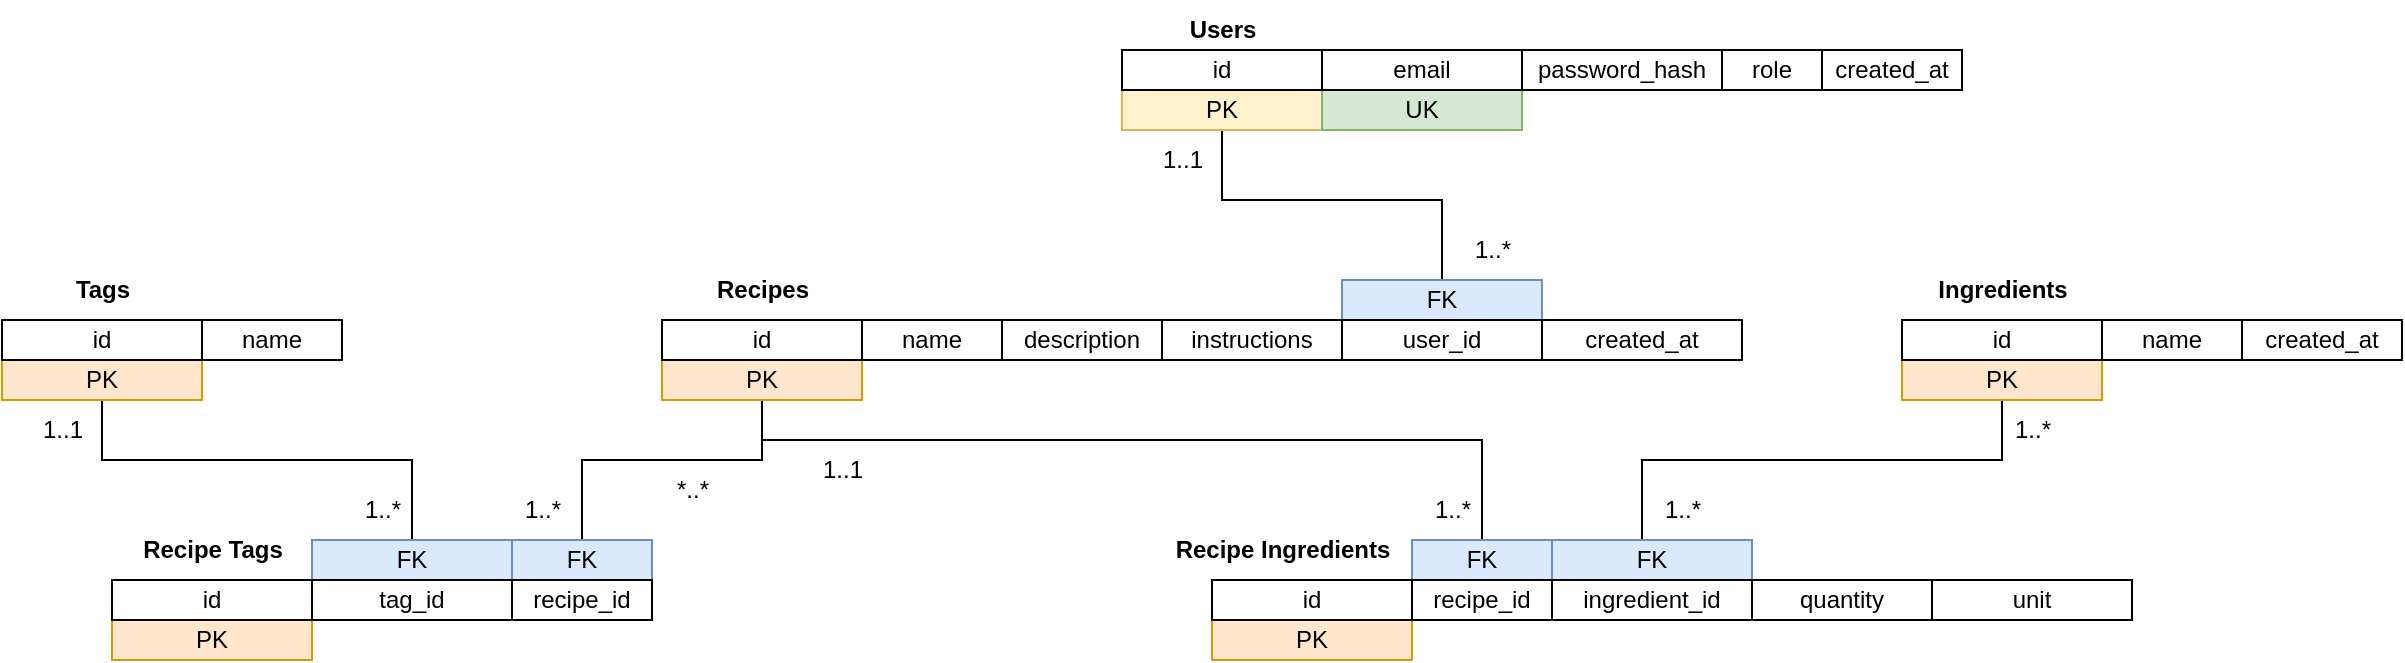<mxfile version="25.0.2">
  <diagram id="xjiMPCJmCKsS9bniRQYr" name="Page-1">
    <mxGraphModel dx="2284" dy="844" grid="1" gridSize="10" guides="1" tooltips="1" connect="1" arrows="1" fold="1" page="1" pageScale="1" pageWidth="850" pageHeight="1100" math="0" shadow="0">
      <root>
        <mxCell id="0" />
        <mxCell id="1" parent="0" />
        <mxCell id="C3ihfxnHclHUscpNAP-a-1" value="&lt;b&gt;Ingredients&lt;/b&gt;" style="text;html=1;align=center;verticalAlign=middle;resizable=0;points=[];autosize=1;strokeColor=none;fillColor=none;" vertex="1" parent="1">
          <mxGeometry x="655" y="210" width="90" height="30" as="geometry" />
        </mxCell>
        <mxCell id="C3ihfxnHclHUscpNAP-a-6" value="&lt;b&gt;Recipes&lt;/b&gt;" style="text;html=1;align=center;verticalAlign=middle;resizable=0;points=[];autosize=1;strokeColor=none;fillColor=none;" vertex="1" parent="1">
          <mxGeometry x="45" y="210" width="70" height="30" as="geometry" />
        </mxCell>
        <mxCell id="C3ihfxnHclHUscpNAP-a-7" value="Users" style="text;html=1;align=center;verticalAlign=middle;resizable=0;points=[];autosize=1;strokeColor=none;fillColor=none;fontStyle=1" vertex="1" parent="1">
          <mxGeometry x="285" y="80" width="50" height="30" as="geometry" />
        </mxCell>
        <mxCell id="C3ihfxnHclHUscpNAP-a-24" style="edgeStyle=orthogonalEdgeStyle;rounded=0;orthogonalLoop=1;jettySize=auto;html=1;entryX=0.5;entryY=0;entryDx=0;entryDy=0;endArrow=none;endFill=0;" edge="1" parent="1" source="C3ihfxnHclHUscpNAP-a-8" target="C3ihfxnHclHUscpNAP-a-22">
          <mxGeometry relative="1" as="geometry">
            <Array as="points">
              <mxPoint x="310" y="180" />
              <mxPoint x="420" y="180" />
            </Array>
          </mxGeometry>
        </mxCell>
        <mxCell id="C3ihfxnHclHUscpNAP-a-8" value="PK" style="rounded=0;whiteSpace=wrap;html=1;fillColor=#fff2cc;strokeColor=#d6b656;" vertex="1" parent="1">
          <mxGeometry x="260" y="125" width="100" height="20" as="geometry" />
        </mxCell>
        <mxCell id="C3ihfxnHclHUscpNAP-a-9" value="UK" style="rounded=0;whiteSpace=wrap;html=1;fillColor=#d5e8d4;strokeColor=#82b366;" vertex="1" parent="1">
          <mxGeometry x="360" y="125" width="100" height="20" as="geometry" />
        </mxCell>
        <mxCell id="C3ihfxnHclHUscpNAP-a-10" value="id" style="rounded=0;whiteSpace=wrap;html=1;" vertex="1" parent="1">
          <mxGeometry x="260" y="105" width="100" height="20" as="geometry" />
        </mxCell>
        <mxCell id="C3ihfxnHclHUscpNAP-a-11" value="email" style="rounded=0;whiteSpace=wrap;html=1;" vertex="1" parent="1">
          <mxGeometry x="360" y="105" width="100" height="20" as="geometry" />
        </mxCell>
        <mxCell id="C3ihfxnHclHUscpNAP-a-13" value="password_hash" style="rounded=0;whiteSpace=wrap;html=1;" vertex="1" parent="1">
          <mxGeometry x="460" y="105" width="100" height="20" as="geometry" />
        </mxCell>
        <mxCell id="C3ihfxnHclHUscpNAP-a-14" value="role" style="rounded=0;whiteSpace=wrap;html=1;" vertex="1" parent="1">
          <mxGeometry x="560" y="105" width="50" height="20" as="geometry" />
        </mxCell>
        <mxCell id="C3ihfxnHclHUscpNAP-a-15" value="created_at" style="rounded=0;whiteSpace=wrap;html=1;" vertex="1" parent="1">
          <mxGeometry x="610" y="105" width="70" height="20" as="geometry" />
        </mxCell>
        <mxCell id="C3ihfxnHclHUscpNAP-a-41" style="edgeStyle=orthogonalEdgeStyle;rounded=0;orthogonalLoop=1;jettySize=auto;html=1;entryX=0.5;entryY=0;entryDx=0;entryDy=0;endArrow=none;endFill=0;" edge="1" parent="1" source="C3ihfxnHclHUscpNAP-a-16" target="C3ihfxnHclHUscpNAP-a-38">
          <mxGeometry relative="1" as="geometry">
            <Array as="points">
              <mxPoint x="80" y="300" />
              <mxPoint x="440" y="300" />
            </Array>
          </mxGeometry>
        </mxCell>
        <mxCell id="C3ihfxnHclHUscpNAP-a-74" style="edgeStyle=orthogonalEdgeStyle;rounded=0;orthogonalLoop=1;jettySize=auto;html=1;endArrow=none;endFill=0;" edge="1" parent="1" source="C3ihfxnHclHUscpNAP-a-16" target="C3ihfxnHclHUscpNAP-a-68">
          <mxGeometry relative="1" as="geometry">
            <Array as="points">
              <mxPoint x="80" y="310" />
              <mxPoint x="-10" y="310" />
            </Array>
          </mxGeometry>
        </mxCell>
        <mxCell id="C3ihfxnHclHUscpNAP-a-16" value="PK" style="rounded=0;whiteSpace=wrap;html=1;fillColor=#ffe6cc;strokeColor=#d79b00;" vertex="1" parent="1">
          <mxGeometry x="30" y="260" width="100" height="20" as="geometry" />
        </mxCell>
        <mxCell id="C3ihfxnHclHUscpNAP-a-5" value="id" style="rounded=0;whiteSpace=wrap;html=1;" vertex="1" parent="1">
          <mxGeometry x="30" y="240" width="100" height="20" as="geometry" />
        </mxCell>
        <mxCell id="C3ihfxnHclHUscpNAP-a-17" value="name" style="rounded=0;whiteSpace=wrap;html=1;" vertex="1" parent="1">
          <mxGeometry x="130" y="240" width="70" height="20" as="geometry" />
        </mxCell>
        <mxCell id="C3ihfxnHclHUscpNAP-a-18" value="description" style="rounded=0;whiteSpace=wrap;html=1;" vertex="1" parent="1">
          <mxGeometry x="200" y="240" width="80" height="20" as="geometry" />
        </mxCell>
        <mxCell id="C3ihfxnHclHUscpNAP-a-19" value="instructions" style="rounded=0;whiteSpace=wrap;html=1;" vertex="1" parent="1">
          <mxGeometry x="280" y="240" width="90" height="20" as="geometry" />
        </mxCell>
        <mxCell id="C3ihfxnHclHUscpNAP-a-22" value="FK" style="rounded=0;whiteSpace=wrap;html=1;fillColor=#dae8fc;strokeColor=#6c8ebf;" vertex="1" parent="1">
          <mxGeometry x="370" y="220" width="100" height="20" as="geometry" />
        </mxCell>
        <mxCell id="C3ihfxnHclHUscpNAP-a-20" value="user_id" style="rounded=0;whiteSpace=wrap;html=1;" vertex="1" parent="1">
          <mxGeometry x="370" y="240" width="100" height="20" as="geometry" />
        </mxCell>
        <mxCell id="C3ihfxnHclHUscpNAP-a-25" value="1..1" style="text;html=1;align=center;verticalAlign=middle;resizable=0;points=[];autosize=1;strokeColor=none;fillColor=none;" vertex="1" parent="1">
          <mxGeometry x="270" y="145" width="40" height="30" as="geometry" />
        </mxCell>
        <mxCell id="C3ihfxnHclHUscpNAP-a-26" value="1..*" style="text;html=1;align=center;verticalAlign=middle;resizable=0;points=[];autosize=1;strokeColor=none;fillColor=none;" vertex="1" parent="1">
          <mxGeometry x="425" y="190" width="40" height="30" as="geometry" />
        </mxCell>
        <mxCell id="C3ihfxnHclHUscpNAP-a-27" value="created_at" style="rounded=0;whiteSpace=wrap;html=1;" vertex="1" parent="1">
          <mxGeometry x="470" y="240" width="100" height="20" as="geometry" />
        </mxCell>
        <mxCell id="C3ihfxnHclHUscpNAP-a-49" style="edgeStyle=orthogonalEdgeStyle;rounded=0;orthogonalLoop=1;jettySize=auto;html=1;endArrow=none;endFill=0;" edge="1" parent="1" source="C3ihfxnHclHUscpNAP-a-28" target="C3ihfxnHclHUscpNAP-a-48">
          <mxGeometry relative="1" as="geometry">
            <Array as="points">
              <mxPoint x="700" y="310" />
              <mxPoint x="520" y="310" />
            </Array>
          </mxGeometry>
        </mxCell>
        <mxCell id="C3ihfxnHclHUscpNAP-a-28" value="PK" style="rounded=0;whiteSpace=wrap;html=1;fillColor=#ffe6cc;strokeColor=#d79b00;" vertex="1" parent="1">
          <mxGeometry x="650" y="260" width="100" height="20" as="geometry" />
        </mxCell>
        <mxCell id="C3ihfxnHclHUscpNAP-a-29" value="id" style="rounded=0;whiteSpace=wrap;html=1;" vertex="1" parent="1">
          <mxGeometry x="650" y="240" width="100" height="20" as="geometry" />
        </mxCell>
        <mxCell id="C3ihfxnHclHUscpNAP-a-30" value="name" style="rounded=0;whiteSpace=wrap;html=1;" vertex="1" parent="1">
          <mxGeometry x="750" y="240" width="70" height="20" as="geometry" />
        </mxCell>
        <mxCell id="C3ihfxnHclHUscpNAP-a-31" value="created_at" style="rounded=0;whiteSpace=wrap;html=1;" vertex="1" parent="1">
          <mxGeometry x="820" y="240" width="80" height="20" as="geometry" />
        </mxCell>
        <mxCell id="C3ihfxnHclHUscpNAP-a-32" value="&lt;b&gt;Recipe Ingredients&lt;/b&gt;" style="text;html=1;align=center;verticalAlign=middle;resizable=0;points=[];autosize=1;strokeColor=none;fillColor=none;" vertex="1" parent="1">
          <mxGeometry x="275" y="340" width="130" height="30" as="geometry" />
        </mxCell>
        <mxCell id="C3ihfxnHclHUscpNAP-a-33" value="PK" style="rounded=0;whiteSpace=wrap;html=1;fillColor=#ffe6cc;strokeColor=#d79b00;" vertex="1" parent="1">
          <mxGeometry x="305" y="390" width="100" height="20" as="geometry" />
        </mxCell>
        <mxCell id="C3ihfxnHclHUscpNAP-a-34" value="id" style="rounded=0;whiteSpace=wrap;html=1;" vertex="1" parent="1">
          <mxGeometry x="305" y="370" width="100" height="20" as="geometry" />
        </mxCell>
        <mxCell id="C3ihfxnHclHUscpNAP-a-37" value="quantity" style="rounded=0;whiteSpace=wrap;html=1;" vertex="1" parent="1">
          <mxGeometry x="575" y="370" width="90" height="20" as="geometry" />
        </mxCell>
        <mxCell id="C3ihfxnHclHUscpNAP-a-38" value="FK" style="rounded=0;whiteSpace=wrap;html=1;fillColor=#dae8fc;strokeColor=#6c8ebf;" vertex="1" parent="1">
          <mxGeometry x="405" y="350" width="70" height="20" as="geometry" />
        </mxCell>
        <mxCell id="C3ihfxnHclHUscpNAP-a-39" value="unit" style="rounded=0;whiteSpace=wrap;html=1;" vertex="1" parent="1">
          <mxGeometry x="665" y="370" width="100" height="20" as="geometry" />
        </mxCell>
        <mxCell id="C3ihfxnHclHUscpNAP-a-45" value="1..1" style="text;html=1;align=center;verticalAlign=middle;resizable=0;points=[];autosize=1;strokeColor=none;fillColor=none;" vertex="1" parent="1">
          <mxGeometry x="100" y="300" width="40" height="30" as="geometry" />
        </mxCell>
        <mxCell id="C3ihfxnHclHUscpNAP-a-46" value="1..*" style="text;html=1;align=center;verticalAlign=middle;resizable=0;points=[];autosize=1;strokeColor=none;fillColor=none;" vertex="1" parent="1">
          <mxGeometry x="405" y="320" width="40" height="30" as="geometry" />
        </mxCell>
        <mxCell id="C3ihfxnHclHUscpNAP-a-48" value="FK" style="rounded=0;whiteSpace=wrap;html=1;fillColor=#dae8fc;strokeColor=#6c8ebf;" vertex="1" parent="1">
          <mxGeometry x="475" y="350" width="100" height="20" as="geometry" />
        </mxCell>
        <mxCell id="C3ihfxnHclHUscpNAP-a-35" value="recipe_id" style="rounded=0;whiteSpace=wrap;html=1;" vertex="1" parent="1">
          <mxGeometry x="405" y="370" width="70" height="20" as="geometry" />
        </mxCell>
        <mxCell id="C3ihfxnHclHUscpNAP-a-36" value="ingredient_id" style="rounded=0;whiteSpace=wrap;html=1;" vertex="1" parent="1">
          <mxGeometry x="475" y="370" width="100" height="20" as="geometry" />
        </mxCell>
        <mxCell id="C3ihfxnHclHUscpNAP-a-50" value="1..*" style="text;html=1;align=center;verticalAlign=middle;resizable=0;points=[];autosize=1;strokeColor=none;fillColor=none;" vertex="1" parent="1">
          <mxGeometry x="695" y="280" width="40" height="30" as="geometry" />
        </mxCell>
        <mxCell id="C3ihfxnHclHUscpNAP-a-51" value="1..*" style="text;html=1;align=center;verticalAlign=middle;resizable=0;points=[];autosize=1;strokeColor=none;fillColor=none;" vertex="1" parent="1">
          <mxGeometry x="520" y="320" width="40" height="30" as="geometry" />
        </mxCell>
        <mxCell id="C3ihfxnHclHUscpNAP-a-52" value="&lt;b&gt;Tags&lt;/b&gt;" style="text;html=1;align=center;verticalAlign=middle;resizable=0;points=[];autosize=1;strokeColor=none;fillColor=none;" vertex="1" parent="1">
          <mxGeometry x="-275" y="210" width="50" height="30" as="geometry" />
        </mxCell>
        <mxCell id="C3ihfxnHclHUscpNAP-a-75" style="edgeStyle=orthogonalEdgeStyle;rounded=0;orthogonalLoop=1;jettySize=auto;html=1;endArrow=none;endFill=0;" edge="1" parent="1" source="C3ihfxnHclHUscpNAP-a-53" target="C3ihfxnHclHUscpNAP-a-70">
          <mxGeometry relative="1" as="geometry">
            <Array as="points">
              <mxPoint x="-250" y="310" />
              <mxPoint x="-95" y="310" />
            </Array>
          </mxGeometry>
        </mxCell>
        <mxCell id="C3ihfxnHclHUscpNAP-a-53" value="PK" style="rounded=0;whiteSpace=wrap;html=1;fillColor=#ffe6cc;strokeColor=#d79b00;" vertex="1" parent="1">
          <mxGeometry x="-300" y="260" width="100" height="20" as="geometry" />
        </mxCell>
        <mxCell id="C3ihfxnHclHUscpNAP-a-54" value="id" style="rounded=0;whiteSpace=wrap;html=1;" vertex="1" parent="1">
          <mxGeometry x="-300" y="240" width="100" height="20" as="geometry" />
        </mxCell>
        <mxCell id="C3ihfxnHclHUscpNAP-a-55" value="name" style="rounded=0;whiteSpace=wrap;html=1;" vertex="1" parent="1">
          <mxGeometry x="-200" y="240" width="70" height="20" as="geometry" />
        </mxCell>
        <mxCell id="C3ihfxnHclHUscpNAP-a-65" value="&lt;b&gt;Recipe Tags&lt;/b&gt;" style="text;html=1;align=center;verticalAlign=middle;resizable=0;points=[];autosize=1;strokeColor=none;fillColor=none;" vertex="1" parent="1">
          <mxGeometry x="-240" y="340" width="90" height="30" as="geometry" />
        </mxCell>
        <mxCell id="C3ihfxnHclHUscpNAP-a-66" value="PK" style="rounded=0;whiteSpace=wrap;html=1;fillColor=#ffe6cc;strokeColor=#d79b00;" vertex="1" parent="1">
          <mxGeometry x="-245" y="390" width="100" height="20" as="geometry" />
        </mxCell>
        <mxCell id="C3ihfxnHclHUscpNAP-a-67" value="id" style="rounded=0;whiteSpace=wrap;html=1;" vertex="1" parent="1">
          <mxGeometry x="-245" y="370" width="100" height="20" as="geometry" />
        </mxCell>
        <mxCell id="C3ihfxnHclHUscpNAP-a-68" value="FK" style="rounded=0;whiteSpace=wrap;html=1;fillColor=#dae8fc;strokeColor=#6c8ebf;" vertex="1" parent="1">
          <mxGeometry x="-45" y="350" width="70" height="20" as="geometry" />
        </mxCell>
        <mxCell id="C3ihfxnHclHUscpNAP-a-69" value="*..*" style="text;html=1;align=center;verticalAlign=middle;resizable=0;points=[];autosize=1;strokeColor=none;fillColor=none;" vertex="1" parent="1">
          <mxGeometry x="25" y="310" width="40" height="30" as="geometry" />
        </mxCell>
        <mxCell id="C3ihfxnHclHUscpNAP-a-70" value="FK" style="rounded=0;whiteSpace=wrap;html=1;fillColor=#dae8fc;strokeColor=#6c8ebf;" vertex="1" parent="1">
          <mxGeometry x="-145" y="350" width="100" height="20" as="geometry" />
        </mxCell>
        <mxCell id="C3ihfxnHclHUscpNAP-a-71" value="recipe_id" style="rounded=0;whiteSpace=wrap;html=1;" vertex="1" parent="1">
          <mxGeometry x="-45" y="370" width="70" height="20" as="geometry" />
        </mxCell>
        <mxCell id="C3ihfxnHclHUscpNAP-a-72" value="tag_id" style="rounded=0;whiteSpace=wrap;html=1;" vertex="1" parent="1">
          <mxGeometry x="-145" y="370" width="100" height="20" as="geometry" />
        </mxCell>
        <mxCell id="C3ihfxnHclHUscpNAP-a-73" value="1..*" style="text;html=1;align=center;verticalAlign=middle;resizable=0;points=[];autosize=1;strokeColor=none;fillColor=none;" vertex="1" parent="1">
          <mxGeometry x="-50" y="320" width="40" height="30" as="geometry" />
        </mxCell>
        <mxCell id="C3ihfxnHclHUscpNAP-a-76" value="1..1" style="text;html=1;align=center;verticalAlign=middle;resizable=0;points=[];autosize=1;strokeColor=none;fillColor=none;" vertex="1" parent="1">
          <mxGeometry x="-290" y="280" width="40" height="30" as="geometry" />
        </mxCell>
        <mxCell id="C3ihfxnHclHUscpNAP-a-77" value="1..*" style="text;html=1;align=center;verticalAlign=middle;resizable=0;points=[];autosize=1;strokeColor=none;fillColor=none;" vertex="1" parent="1">
          <mxGeometry x="-130" y="320" width="40" height="30" as="geometry" />
        </mxCell>
      </root>
    </mxGraphModel>
  </diagram>
</mxfile>
